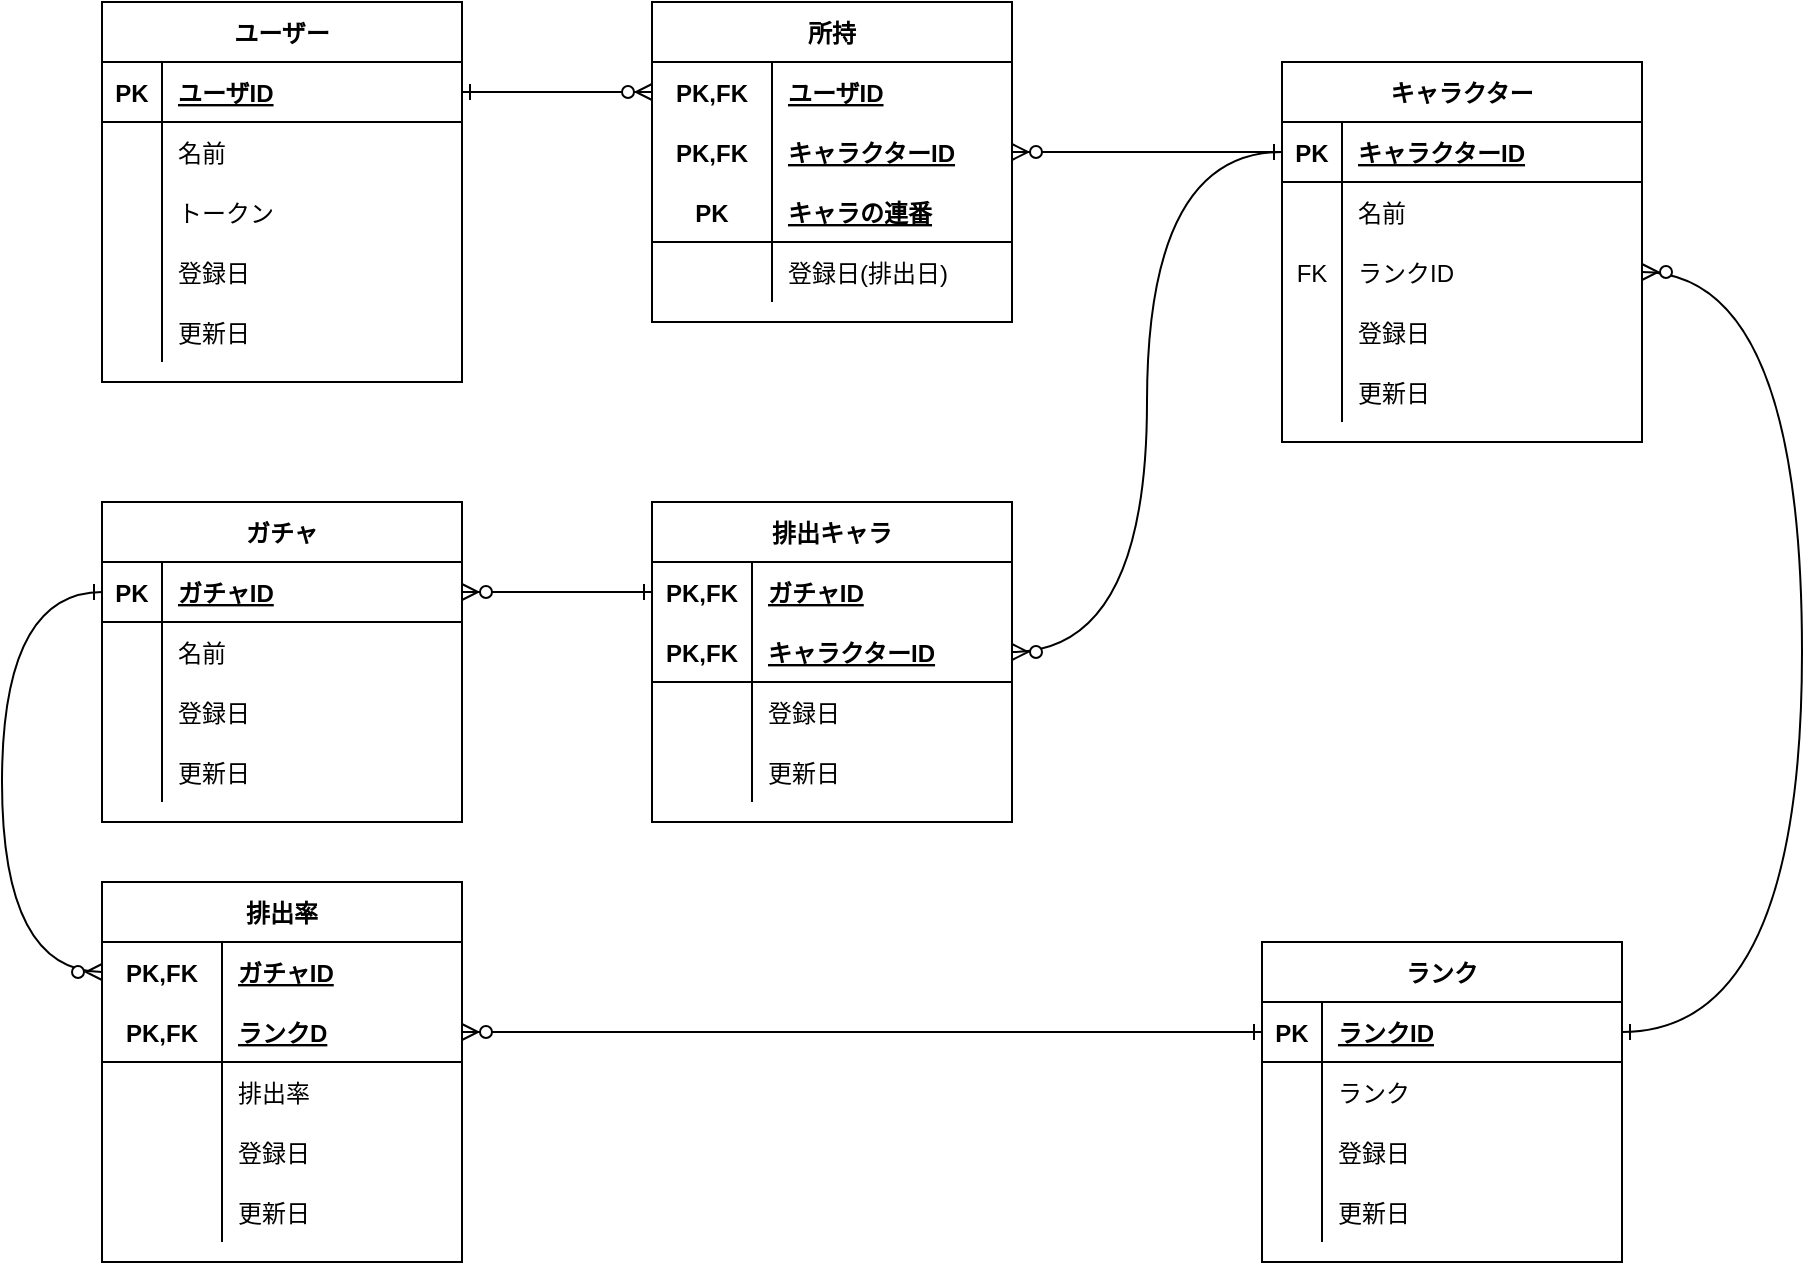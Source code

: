 <mxfile version="14.4.2" type="device"><diagram id="UjFLL_3jfstqRjDOsYas" name="ページ1"><mxGraphModel dx="1298" dy="809" grid="1" gridSize="10" guides="1" tooltips="1" connect="1" arrows="1" fold="1" page="1" pageScale="1" pageWidth="1169" pageHeight="827" math="0" shadow="0"><root><mxCell id="0"/><mxCell id="1" parent="0"/><mxCell id="awqBpFggMvBeQl6r3QFb-1" value="ユーザー" style="shape=table;startSize=30;container=1;collapsible=1;childLayout=tableLayout;fixedRows=1;rowLines=0;fontStyle=1;align=center;resizeLast=1;" parent="1" vertex="1"><mxGeometry x="130" y="70" width="180" height="190" as="geometry"/></mxCell><mxCell id="awqBpFggMvBeQl6r3QFb-2" value="" style="shape=partialRectangle;collapsible=0;dropTarget=0;pointerEvents=0;fillColor=none;top=0;left=0;bottom=1;right=0;points=[[0,0.5],[1,0.5]];portConstraint=eastwest;" parent="awqBpFggMvBeQl6r3QFb-1" vertex="1"><mxGeometry y="30" width="180" height="30" as="geometry"/></mxCell><mxCell id="awqBpFggMvBeQl6r3QFb-3" value="PK" style="shape=partialRectangle;connectable=0;fillColor=none;top=0;left=0;bottom=0;right=0;fontStyle=1;overflow=hidden;" parent="awqBpFggMvBeQl6r3QFb-2" vertex="1"><mxGeometry width="30" height="30" as="geometry"/></mxCell><mxCell id="awqBpFggMvBeQl6r3QFb-4" value="ユーザID" style="shape=partialRectangle;connectable=0;fillColor=none;top=0;left=0;bottom=0;right=0;align=left;spacingLeft=6;fontStyle=5;overflow=hidden;" parent="awqBpFggMvBeQl6r3QFb-2" vertex="1"><mxGeometry x="30" width="150" height="30" as="geometry"/></mxCell><mxCell id="awqBpFggMvBeQl6r3QFb-5" value="" style="shape=partialRectangle;collapsible=0;dropTarget=0;pointerEvents=0;fillColor=none;top=0;left=0;bottom=0;right=0;points=[[0,0.5],[1,0.5]];portConstraint=eastwest;" parent="awqBpFggMvBeQl6r3QFb-1" vertex="1"><mxGeometry y="60" width="180" height="30" as="geometry"/></mxCell><mxCell id="awqBpFggMvBeQl6r3QFb-6" value="" style="shape=partialRectangle;connectable=0;fillColor=none;top=0;left=0;bottom=0;right=0;editable=1;overflow=hidden;" parent="awqBpFggMvBeQl6r3QFb-5" vertex="1"><mxGeometry width="30" height="30" as="geometry"/></mxCell><mxCell id="awqBpFggMvBeQl6r3QFb-7" value="名前" style="shape=partialRectangle;connectable=0;fillColor=none;top=0;left=0;bottom=0;right=0;align=left;spacingLeft=6;overflow=hidden;" parent="awqBpFggMvBeQl6r3QFb-5" vertex="1"><mxGeometry x="30" width="150" height="30" as="geometry"/></mxCell><mxCell id="awqBpFggMvBeQl6r3QFb-8" value="" style="shape=partialRectangle;collapsible=0;dropTarget=0;pointerEvents=0;fillColor=none;top=0;left=0;bottom=0;right=0;points=[[0,0.5],[1,0.5]];portConstraint=eastwest;" parent="awqBpFggMvBeQl6r3QFb-1" vertex="1"><mxGeometry y="90" width="180" height="30" as="geometry"/></mxCell><mxCell id="awqBpFggMvBeQl6r3QFb-9" value="" style="shape=partialRectangle;connectable=0;fillColor=none;top=0;left=0;bottom=0;right=0;editable=1;overflow=hidden;" parent="awqBpFggMvBeQl6r3QFb-8" vertex="1"><mxGeometry width="30" height="30" as="geometry"/></mxCell><mxCell id="awqBpFggMvBeQl6r3QFb-10" value="トークン" style="shape=partialRectangle;connectable=0;fillColor=none;top=0;left=0;bottom=0;right=0;align=left;spacingLeft=6;overflow=hidden;" parent="awqBpFggMvBeQl6r3QFb-8" vertex="1"><mxGeometry x="30" width="150" height="30" as="geometry"/></mxCell><mxCell id="awqBpFggMvBeQl6r3QFb-11" value="" style="shape=partialRectangle;collapsible=0;dropTarget=0;pointerEvents=0;fillColor=none;top=0;left=0;bottom=0;right=0;points=[[0,0.5],[1,0.5]];portConstraint=eastwest;" parent="awqBpFggMvBeQl6r3QFb-1" vertex="1"><mxGeometry y="120" width="180" height="30" as="geometry"/></mxCell><mxCell id="awqBpFggMvBeQl6r3QFb-12" value="" style="shape=partialRectangle;connectable=0;fillColor=none;top=0;left=0;bottom=0;right=0;editable=1;overflow=hidden;" parent="awqBpFggMvBeQl6r3QFb-11" vertex="1"><mxGeometry width="30" height="30" as="geometry"/></mxCell><mxCell id="awqBpFggMvBeQl6r3QFb-13" value="登録日" style="shape=partialRectangle;connectable=0;fillColor=none;top=0;left=0;bottom=0;right=0;align=left;spacingLeft=6;overflow=hidden;" parent="awqBpFggMvBeQl6r3QFb-11" vertex="1"><mxGeometry x="30" width="150" height="30" as="geometry"/></mxCell><mxCell id="awqBpFggMvBeQl6r3QFb-14" style="shape=partialRectangle;collapsible=0;dropTarget=0;pointerEvents=0;fillColor=none;top=0;left=0;bottom=0;right=0;points=[[0,0.5],[1,0.5]];portConstraint=eastwest;" parent="awqBpFggMvBeQl6r3QFb-1" vertex="1"><mxGeometry y="150" width="180" height="30" as="geometry"/></mxCell><mxCell id="awqBpFggMvBeQl6r3QFb-15" style="shape=partialRectangle;connectable=0;fillColor=none;top=0;left=0;bottom=0;right=0;editable=1;overflow=hidden;" parent="awqBpFggMvBeQl6r3QFb-14" vertex="1"><mxGeometry width="30" height="30" as="geometry"/></mxCell><mxCell id="awqBpFggMvBeQl6r3QFb-16" value="更新日" style="shape=partialRectangle;connectable=0;fillColor=none;top=0;left=0;bottom=0;right=0;align=left;spacingLeft=6;overflow=hidden;" parent="awqBpFggMvBeQl6r3QFb-14" vertex="1"><mxGeometry x="30" width="150" height="30" as="geometry"/></mxCell><mxCell id="awqBpFggMvBeQl6r3QFb-17" value="キャラクター" style="shape=table;startSize=30;container=1;collapsible=1;childLayout=tableLayout;fixedRows=1;rowLines=0;fontStyle=1;align=center;resizeLast=1;" parent="1" vertex="1"><mxGeometry x="720" y="100" width="180" height="190" as="geometry"/></mxCell><mxCell id="awqBpFggMvBeQl6r3QFb-18" value="" style="shape=partialRectangle;collapsible=0;dropTarget=0;pointerEvents=0;fillColor=none;top=0;left=0;bottom=1;right=0;points=[[0,0.5],[1,0.5]];portConstraint=eastwest;" parent="awqBpFggMvBeQl6r3QFb-17" vertex="1"><mxGeometry y="30" width="180" height="30" as="geometry"/></mxCell><mxCell id="awqBpFggMvBeQl6r3QFb-19" value="PK" style="shape=partialRectangle;connectable=0;fillColor=none;top=0;left=0;bottom=0;right=0;fontStyle=1;overflow=hidden;" parent="awqBpFggMvBeQl6r3QFb-18" vertex="1"><mxGeometry width="30" height="30" as="geometry"/></mxCell><mxCell id="awqBpFggMvBeQl6r3QFb-20" value="キャラクターID" style="shape=partialRectangle;connectable=0;fillColor=none;top=0;left=0;bottom=0;right=0;align=left;spacingLeft=6;fontStyle=5;overflow=hidden;" parent="awqBpFggMvBeQl6r3QFb-18" vertex="1"><mxGeometry x="30" width="150" height="30" as="geometry"/></mxCell><mxCell id="awqBpFggMvBeQl6r3QFb-21" value="" style="shape=partialRectangle;collapsible=0;dropTarget=0;pointerEvents=0;fillColor=none;top=0;left=0;bottom=0;right=0;points=[[0,0.5],[1,0.5]];portConstraint=eastwest;" parent="awqBpFggMvBeQl6r3QFb-17" vertex="1"><mxGeometry y="60" width="180" height="30" as="geometry"/></mxCell><mxCell id="awqBpFggMvBeQl6r3QFb-22" value="" style="shape=partialRectangle;connectable=0;fillColor=none;top=0;left=0;bottom=0;right=0;editable=1;overflow=hidden;" parent="awqBpFggMvBeQl6r3QFb-21" vertex="1"><mxGeometry width="30" height="30" as="geometry"/></mxCell><mxCell id="awqBpFggMvBeQl6r3QFb-23" value="名前" style="shape=partialRectangle;connectable=0;fillColor=none;top=0;left=0;bottom=0;right=0;align=left;spacingLeft=6;overflow=hidden;" parent="awqBpFggMvBeQl6r3QFb-21" vertex="1"><mxGeometry x="30" width="150" height="30" as="geometry"/></mxCell><mxCell id="08qUXL0vPYiBw3QKc52U-14" style="shape=partialRectangle;collapsible=0;dropTarget=0;pointerEvents=0;fillColor=none;top=0;left=0;bottom=0;right=0;points=[[0,0.5],[1,0.5]];portConstraint=eastwest;" parent="awqBpFggMvBeQl6r3QFb-17" vertex="1"><mxGeometry y="90" width="180" height="30" as="geometry"/></mxCell><mxCell id="08qUXL0vPYiBw3QKc52U-15" value="FK" style="shape=partialRectangle;connectable=0;fillColor=none;top=0;left=0;bottom=0;right=0;editable=1;overflow=hidden;" parent="08qUXL0vPYiBw3QKc52U-14" vertex="1"><mxGeometry width="30" height="30" as="geometry"/></mxCell><mxCell id="08qUXL0vPYiBw3QKc52U-16" value="ランクID" style="shape=partialRectangle;connectable=0;fillColor=none;top=0;left=0;bottom=0;right=0;align=left;spacingLeft=6;overflow=hidden;" parent="08qUXL0vPYiBw3QKc52U-14" vertex="1"><mxGeometry x="30" width="150" height="30" as="geometry"/></mxCell><mxCell id="awqBpFggMvBeQl6r3QFb-27" value="" style="shape=partialRectangle;collapsible=0;dropTarget=0;pointerEvents=0;fillColor=none;top=0;left=0;bottom=0;right=0;points=[[0,0.5],[1,0.5]];portConstraint=eastwest;" parent="awqBpFggMvBeQl6r3QFb-17" vertex="1"><mxGeometry y="120" width="180" height="30" as="geometry"/></mxCell><mxCell id="awqBpFggMvBeQl6r3QFb-28" value="" style="shape=partialRectangle;connectable=0;fillColor=none;top=0;left=0;bottom=0;right=0;editable=1;overflow=hidden;" parent="awqBpFggMvBeQl6r3QFb-27" vertex="1"><mxGeometry width="30" height="30" as="geometry"/></mxCell><mxCell id="awqBpFggMvBeQl6r3QFb-29" value="登録日" style="shape=partialRectangle;connectable=0;fillColor=none;top=0;left=0;bottom=0;right=0;align=left;spacingLeft=6;overflow=hidden;" parent="awqBpFggMvBeQl6r3QFb-27" vertex="1"><mxGeometry x="30" width="150" height="30" as="geometry"/></mxCell><mxCell id="awqBpFggMvBeQl6r3QFb-30" style="shape=partialRectangle;collapsible=0;dropTarget=0;pointerEvents=0;fillColor=none;top=0;left=0;bottom=0;right=0;points=[[0,0.5],[1,0.5]];portConstraint=eastwest;" parent="awqBpFggMvBeQl6r3QFb-17" vertex="1"><mxGeometry y="150" width="180" height="30" as="geometry"/></mxCell><mxCell id="awqBpFggMvBeQl6r3QFb-31" style="shape=partialRectangle;connectable=0;fillColor=none;top=0;left=0;bottom=0;right=0;editable=1;overflow=hidden;" parent="awqBpFggMvBeQl6r3QFb-30" vertex="1"><mxGeometry width="30" height="30" as="geometry"/></mxCell><mxCell id="awqBpFggMvBeQl6r3QFb-32" value="更新日" style="shape=partialRectangle;connectable=0;fillColor=none;top=0;left=0;bottom=0;right=0;align=left;spacingLeft=6;overflow=hidden;" parent="awqBpFggMvBeQl6r3QFb-30" vertex="1"><mxGeometry x="30" width="150" height="30" as="geometry"/></mxCell><mxCell id="awqBpFggMvBeQl6r3QFb-59" value="所持" style="shape=table;startSize=30;container=1;collapsible=1;childLayout=tableLayout;fixedRows=1;rowLines=0;fontStyle=1;align=center;resizeLast=1;" parent="1" vertex="1"><mxGeometry x="405" y="70" width="180" height="160" as="geometry"/></mxCell><mxCell id="awqBpFggMvBeQl6r3QFb-60" value="" style="shape=partialRectangle;collapsible=0;dropTarget=0;pointerEvents=0;fillColor=none;top=0;left=0;bottom=0;right=0;points=[[0,0.5],[1,0.5]];portConstraint=eastwest;" parent="awqBpFggMvBeQl6r3QFb-59" vertex="1"><mxGeometry y="30" width="180" height="30" as="geometry"/></mxCell><mxCell id="awqBpFggMvBeQl6r3QFb-61" value="PK,FK" style="shape=partialRectangle;connectable=0;fillColor=none;top=0;left=0;bottom=0;right=0;fontStyle=1;overflow=hidden;" parent="awqBpFggMvBeQl6r3QFb-60" vertex="1"><mxGeometry width="60" height="30" as="geometry"/></mxCell><mxCell id="awqBpFggMvBeQl6r3QFb-62" value="ユーザID" style="shape=partialRectangle;connectable=0;fillColor=none;top=0;left=0;bottom=0;right=0;align=left;spacingLeft=6;fontStyle=5;overflow=hidden;" parent="awqBpFggMvBeQl6r3QFb-60" vertex="1"><mxGeometry x="60" width="120" height="30" as="geometry"/></mxCell><mxCell id="awqBpFggMvBeQl6r3QFb-63" value="" style="shape=partialRectangle;collapsible=0;dropTarget=0;pointerEvents=0;fillColor=none;top=0;left=0;bottom=1;right=0;points=[[0,0.5],[1,0.5]];portConstraint=eastwest;strokeColor=none;" parent="awqBpFggMvBeQl6r3QFb-59" vertex="1"><mxGeometry y="60" width="180" height="30" as="geometry"/></mxCell><mxCell id="awqBpFggMvBeQl6r3QFb-64" value="PK,FK" style="shape=partialRectangle;connectable=0;fillColor=none;top=0;left=0;bottom=0;right=0;fontStyle=1;overflow=hidden;" parent="awqBpFggMvBeQl6r3QFb-63" vertex="1"><mxGeometry width="60" height="30" as="geometry"/></mxCell><mxCell id="awqBpFggMvBeQl6r3QFb-65" value="キャラクターID" style="shape=partialRectangle;connectable=0;fillColor=none;top=0;left=0;bottom=0;right=0;align=left;spacingLeft=6;fontStyle=5;overflow=hidden;" parent="awqBpFggMvBeQl6r3QFb-63" vertex="1"><mxGeometry x="60" width="120" height="30" as="geometry"/></mxCell><mxCell id="awqBpFggMvBeQl6r3QFb-72" style="shape=partialRectangle;collapsible=0;dropTarget=0;pointerEvents=0;fillColor=none;top=0;left=0;bottom=1;right=0;points=[[0,0.5],[1,0.5]];portConstraint=eastwest;" parent="awqBpFggMvBeQl6r3QFb-59" vertex="1"><mxGeometry y="90" width="180" height="30" as="geometry"/></mxCell><mxCell id="awqBpFggMvBeQl6r3QFb-73" value="PK" style="shape=partialRectangle;connectable=0;fillColor=none;top=0;left=0;bottom=0;right=0;fontStyle=1;overflow=hidden;" parent="awqBpFggMvBeQl6r3QFb-72" vertex="1"><mxGeometry width="60" height="30" as="geometry"/></mxCell><mxCell id="awqBpFggMvBeQl6r3QFb-74" value="キャラの連番" style="shape=partialRectangle;connectable=0;fillColor=none;top=0;left=0;bottom=0;right=0;align=left;spacingLeft=6;fontStyle=5;overflow=hidden;" parent="awqBpFggMvBeQl6r3QFb-72" vertex="1"><mxGeometry x="60" width="120" height="30" as="geometry"/></mxCell><mxCell id="awqBpFggMvBeQl6r3QFb-66" value="" style="shape=partialRectangle;collapsible=0;dropTarget=0;pointerEvents=0;fillColor=none;top=0;left=0;bottom=0;right=0;points=[[0,0.5],[1,0.5]];portConstraint=eastwest;" parent="awqBpFggMvBeQl6r3QFb-59" vertex="1"><mxGeometry y="120" width="180" height="30" as="geometry"/></mxCell><mxCell id="awqBpFggMvBeQl6r3QFb-67" value="" style="shape=partialRectangle;connectable=0;fillColor=none;top=0;left=0;bottom=0;right=0;editable=1;overflow=hidden;" parent="awqBpFggMvBeQl6r3QFb-66" vertex="1"><mxGeometry width="60" height="30" as="geometry"/></mxCell><mxCell id="awqBpFggMvBeQl6r3QFb-68" value="登録日(排出日)" style="shape=partialRectangle;connectable=0;fillColor=none;top=0;left=0;bottom=0;right=0;align=left;spacingLeft=6;overflow=hidden;" parent="awqBpFggMvBeQl6r3QFb-66" vertex="1"><mxGeometry x="60" width="120" height="30" as="geometry"/></mxCell><mxCell id="awqBpFggMvBeQl6r3QFb-75" style="edgeStyle=orthogonalEdgeStyle;rounded=0;orthogonalLoop=1;jettySize=auto;html=1;exitX=1;exitY=0.5;exitDx=0;exitDy=0;startArrow=ERone;startFill=0;endArrow=ERzeroToMany;endFill=1;curved=1;" parent="1" source="awqBpFggMvBeQl6r3QFb-2" target="awqBpFggMvBeQl6r3QFb-60" edge="1"><mxGeometry relative="1" as="geometry"/></mxCell><mxCell id="awqBpFggMvBeQl6r3QFb-76" style="edgeStyle=orthogonalEdgeStyle;rounded=0;orthogonalLoop=1;jettySize=auto;html=1;exitX=0;exitY=0.5;exitDx=0;exitDy=0;startArrow=ERone;startFill=0;endArrow=ERzeroToMany;endFill=1;curved=1;" parent="1" source="awqBpFggMvBeQl6r3QFb-18" target="awqBpFggMvBeQl6r3QFb-63" edge="1"><mxGeometry relative="1" as="geometry"/></mxCell><mxCell id="aWGRwWVJlMxsolVxQe6W-2" value="排出率" style="shape=table;startSize=30;container=1;collapsible=1;childLayout=tableLayout;fixedRows=1;rowLines=0;fontStyle=1;align=center;resizeLast=1;" parent="1" vertex="1"><mxGeometry x="130" y="510" width="180" height="190" as="geometry"/></mxCell><mxCell id="aWGRwWVJlMxsolVxQe6W-3" value="" style="shape=partialRectangle;collapsible=0;dropTarget=0;pointerEvents=0;fillColor=none;top=0;left=0;bottom=0;right=0;points=[[0,0.5],[1,0.5]];portConstraint=eastwest;" parent="aWGRwWVJlMxsolVxQe6W-2" vertex="1"><mxGeometry y="30" width="180" height="30" as="geometry"/></mxCell><mxCell id="aWGRwWVJlMxsolVxQe6W-4" value="PK,FK" style="shape=partialRectangle;connectable=0;fillColor=none;top=0;left=0;bottom=0;right=0;fontStyle=1;overflow=hidden;" parent="aWGRwWVJlMxsolVxQe6W-3" vertex="1"><mxGeometry width="60" height="30" as="geometry"/></mxCell><mxCell id="aWGRwWVJlMxsolVxQe6W-5" value="ガチャID" style="shape=partialRectangle;connectable=0;fillColor=none;top=0;left=0;bottom=0;right=0;align=left;spacingLeft=6;fontStyle=5;overflow=hidden;" parent="aWGRwWVJlMxsolVxQe6W-3" vertex="1"><mxGeometry x="60" width="120" height="30" as="geometry"/></mxCell><mxCell id="aWGRwWVJlMxsolVxQe6W-6" value="" style="shape=partialRectangle;collapsible=0;dropTarget=0;pointerEvents=0;fillColor=none;top=0;left=0;bottom=1;right=0;points=[[0,0.5],[1,0.5]];portConstraint=eastwest;" parent="aWGRwWVJlMxsolVxQe6W-2" vertex="1"><mxGeometry y="60" width="180" height="30" as="geometry"/></mxCell><mxCell id="aWGRwWVJlMxsolVxQe6W-7" value="PK,FK" style="shape=partialRectangle;connectable=0;fillColor=none;top=0;left=0;bottom=0;right=0;fontStyle=1;overflow=hidden;" parent="aWGRwWVJlMxsolVxQe6W-6" vertex="1"><mxGeometry width="60" height="30" as="geometry"/></mxCell><mxCell id="aWGRwWVJlMxsolVxQe6W-8" value="ランクD" style="shape=partialRectangle;connectable=0;fillColor=none;top=0;left=0;bottom=0;right=0;align=left;spacingLeft=6;fontStyle=5;overflow=hidden;" parent="aWGRwWVJlMxsolVxQe6W-6" vertex="1"><mxGeometry x="60" width="120" height="30" as="geometry"/></mxCell><mxCell id="aWGRwWVJlMxsolVxQe6W-9" value="" style="shape=partialRectangle;collapsible=0;dropTarget=0;pointerEvents=0;fillColor=none;top=0;left=0;bottom=0;right=0;points=[[0,0.5],[1,0.5]];portConstraint=eastwest;" parent="aWGRwWVJlMxsolVxQe6W-2" vertex="1"><mxGeometry y="90" width="180" height="30" as="geometry"/></mxCell><mxCell id="aWGRwWVJlMxsolVxQe6W-10" value="" style="shape=partialRectangle;connectable=0;fillColor=none;top=0;left=0;bottom=0;right=0;editable=1;overflow=hidden;" parent="aWGRwWVJlMxsolVxQe6W-9" vertex="1"><mxGeometry width="60" height="30" as="geometry"/></mxCell><mxCell id="aWGRwWVJlMxsolVxQe6W-11" value="排出率" style="shape=partialRectangle;connectable=0;fillColor=none;top=0;left=0;bottom=0;right=0;align=left;spacingLeft=6;overflow=hidden;" parent="aWGRwWVJlMxsolVxQe6W-9" vertex="1"><mxGeometry x="60" width="120" height="30" as="geometry"/></mxCell><mxCell id="aWGRwWVJlMxsolVxQe6W-47" style="shape=partialRectangle;collapsible=0;dropTarget=0;pointerEvents=0;fillColor=none;top=0;left=0;bottom=0;right=0;points=[[0,0.5],[1,0.5]];portConstraint=eastwest;" parent="aWGRwWVJlMxsolVxQe6W-2" vertex="1"><mxGeometry y="120" width="180" height="30" as="geometry"/></mxCell><mxCell id="aWGRwWVJlMxsolVxQe6W-48" style="shape=partialRectangle;connectable=0;fillColor=none;top=0;left=0;bottom=0;right=0;editable=1;overflow=hidden;" parent="aWGRwWVJlMxsolVxQe6W-47" vertex="1"><mxGeometry width="60" height="30" as="geometry"/></mxCell><mxCell id="aWGRwWVJlMxsolVxQe6W-49" value="登録日" style="shape=partialRectangle;connectable=0;fillColor=none;top=0;left=0;bottom=0;right=0;align=left;spacingLeft=6;overflow=hidden;" parent="aWGRwWVJlMxsolVxQe6W-47" vertex="1"><mxGeometry x="60" width="120" height="30" as="geometry"/></mxCell><mxCell id="aWGRwWVJlMxsolVxQe6W-50" style="shape=partialRectangle;collapsible=0;dropTarget=0;pointerEvents=0;fillColor=none;top=0;left=0;bottom=0;right=0;points=[[0,0.5],[1,0.5]];portConstraint=eastwest;" parent="aWGRwWVJlMxsolVxQe6W-2" vertex="1"><mxGeometry y="150" width="180" height="30" as="geometry"/></mxCell><mxCell id="aWGRwWVJlMxsolVxQe6W-51" style="shape=partialRectangle;connectable=0;fillColor=none;top=0;left=0;bottom=0;right=0;editable=1;overflow=hidden;" parent="aWGRwWVJlMxsolVxQe6W-50" vertex="1"><mxGeometry width="60" height="30" as="geometry"/></mxCell><mxCell id="aWGRwWVJlMxsolVxQe6W-52" value="更新日" style="shape=partialRectangle;connectable=0;fillColor=none;top=0;left=0;bottom=0;right=0;align=left;spacingLeft=6;overflow=hidden;" parent="aWGRwWVJlMxsolVxQe6W-50" vertex="1"><mxGeometry x="60" width="120" height="30" as="geometry"/></mxCell><mxCell id="aWGRwWVJlMxsolVxQe6W-29" value="ガチャ" style="shape=table;startSize=30;container=1;collapsible=1;childLayout=tableLayout;fixedRows=1;rowLines=0;fontStyle=1;align=center;resizeLast=1;" parent="1" vertex="1"><mxGeometry x="130" y="320" width="180" height="160" as="geometry"/></mxCell><mxCell id="aWGRwWVJlMxsolVxQe6W-30" value="" style="shape=partialRectangle;collapsible=0;dropTarget=0;pointerEvents=0;fillColor=none;top=0;left=0;bottom=1;right=0;points=[[0,0.5],[1,0.5]];portConstraint=eastwest;" parent="aWGRwWVJlMxsolVxQe6W-29" vertex="1"><mxGeometry y="30" width="180" height="30" as="geometry"/></mxCell><mxCell id="aWGRwWVJlMxsolVxQe6W-31" value="PK" style="shape=partialRectangle;connectable=0;fillColor=none;top=0;left=0;bottom=0;right=0;fontStyle=1;overflow=hidden;" parent="aWGRwWVJlMxsolVxQe6W-30" vertex="1"><mxGeometry width="30" height="30" as="geometry"/></mxCell><mxCell id="aWGRwWVJlMxsolVxQe6W-32" value="ガチャID" style="shape=partialRectangle;connectable=0;fillColor=none;top=0;left=0;bottom=0;right=0;align=left;spacingLeft=6;fontStyle=5;overflow=hidden;" parent="aWGRwWVJlMxsolVxQe6W-30" vertex="1"><mxGeometry x="30" width="150" height="30" as="geometry"/></mxCell><mxCell id="aWGRwWVJlMxsolVxQe6W-33" value="" style="shape=partialRectangle;collapsible=0;dropTarget=0;pointerEvents=0;fillColor=none;top=0;left=0;bottom=0;right=0;points=[[0,0.5],[1,0.5]];portConstraint=eastwest;" parent="aWGRwWVJlMxsolVxQe6W-29" vertex="1"><mxGeometry y="60" width="180" height="30" as="geometry"/></mxCell><mxCell id="aWGRwWVJlMxsolVxQe6W-34" value="" style="shape=partialRectangle;connectable=0;fillColor=none;top=0;left=0;bottom=0;right=0;editable=1;overflow=hidden;" parent="aWGRwWVJlMxsolVxQe6W-33" vertex="1"><mxGeometry width="30" height="30" as="geometry"/></mxCell><mxCell id="aWGRwWVJlMxsolVxQe6W-35" value="名前" style="shape=partialRectangle;connectable=0;fillColor=none;top=0;left=0;bottom=0;right=0;align=left;spacingLeft=6;overflow=hidden;" parent="aWGRwWVJlMxsolVxQe6W-33" vertex="1"><mxGeometry x="30" width="150" height="30" as="geometry"/></mxCell><mxCell id="aWGRwWVJlMxsolVxQe6W-36" value="" style="shape=partialRectangle;collapsible=0;dropTarget=0;pointerEvents=0;fillColor=none;top=0;left=0;bottom=0;right=0;points=[[0,0.5],[1,0.5]];portConstraint=eastwest;" parent="aWGRwWVJlMxsolVxQe6W-29" vertex="1"><mxGeometry y="90" width="180" height="30" as="geometry"/></mxCell><mxCell id="aWGRwWVJlMxsolVxQe6W-37" value="" style="shape=partialRectangle;connectable=0;fillColor=none;top=0;left=0;bottom=0;right=0;editable=1;overflow=hidden;" parent="aWGRwWVJlMxsolVxQe6W-36" vertex="1"><mxGeometry width="30" height="30" as="geometry"/></mxCell><mxCell id="aWGRwWVJlMxsolVxQe6W-38" value="登録日" style="shape=partialRectangle;connectable=0;fillColor=none;top=0;left=0;bottom=0;right=0;align=left;spacingLeft=6;overflow=hidden;" parent="aWGRwWVJlMxsolVxQe6W-36" vertex="1"><mxGeometry x="30" width="150" height="30" as="geometry"/></mxCell><mxCell id="aWGRwWVJlMxsolVxQe6W-53" style="shape=partialRectangle;collapsible=0;dropTarget=0;pointerEvents=0;fillColor=none;top=0;left=0;bottom=0;right=0;points=[[0,0.5],[1,0.5]];portConstraint=eastwest;" parent="aWGRwWVJlMxsolVxQe6W-29" vertex="1"><mxGeometry y="120" width="180" height="30" as="geometry"/></mxCell><mxCell id="aWGRwWVJlMxsolVxQe6W-54" style="shape=partialRectangle;connectable=0;fillColor=none;top=0;left=0;bottom=0;right=0;editable=1;overflow=hidden;" parent="aWGRwWVJlMxsolVxQe6W-53" vertex="1"><mxGeometry width="30" height="30" as="geometry"/></mxCell><mxCell id="aWGRwWVJlMxsolVxQe6W-55" value="更新日" style="shape=partialRectangle;connectable=0;fillColor=none;top=0;left=0;bottom=0;right=0;align=left;spacingLeft=6;overflow=hidden;" parent="aWGRwWVJlMxsolVxQe6W-53" vertex="1"><mxGeometry x="30" width="150" height="30" as="geometry"/></mxCell><mxCell id="08qUXL0vPYiBw3QKc52U-1" value="ランク" style="shape=table;startSize=30;container=1;collapsible=1;childLayout=tableLayout;fixedRows=1;rowLines=0;fontStyle=1;align=center;resizeLast=1;" parent="1" vertex="1"><mxGeometry x="710" y="540" width="180" height="160" as="geometry"/></mxCell><mxCell id="08qUXL0vPYiBw3QKc52U-2" value="" style="shape=partialRectangle;collapsible=0;dropTarget=0;pointerEvents=0;fillColor=none;top=0;left=0;bottom=1;right=0;points=[[0,0.5],[1,0.5]];portConstraint=eastwest;" parent="08qUXL0vPYiBw3QKc52U-1" vertex="1"><mxGeometry y="30" width="180" height="30" as="geometry"/></mxCell><mxCell id="08qUXL0vPYiBw3QKc52U-3" value="PK" style="shape=partialRectangle;connectable=0;fillColor=none;top=0;left=0;bottom=0;right=0;fontStyle=1;overflow=hidden;" parent="08qUXL0vPYiBw3QKc52U-2" vertex="1"><mxGeometry width="30" height="30" as="geometry"/></mxCell><mxCell id="08qUXL0vPYiBw3QKc52U-4" value="ランクID" style="shape=partialRectangle;connectable=0;fillColor=none;top=0;left=0;bottom=0;right=0;align=left;spacingLeft=6;fontStyle=5;overflow=hidden;" parent="08qUXL0vPYiBw3QKc52U-2" vertex="1"><mxGeometry x="30" width="150" height="30" as="geometry"/></mxCell><mxCell id="08qUXL0vPYiBw3QKc52U-5" value="" style="shape=partialRectangle;collapsible=0;dropTarget=0;pointerEvents=0;fillColor=none;top=0;left=0;bottom=0;right=0;points=[[0,0.5],[1,0.5]];portConstraint=eastwest;" parent="08qUXL0vPYiBw3QKc52U-1" vertex="1"><mxGeometry y="60" width="180" height="30" as="geometry"/></mxCell><mxCell id="08qUXL0vPYiBw3QKc52U-6" value="" style="shape=partialRectangle;connectable=0;fillColor=none;top=0;left=0;bottom=0;right=0;editable=1;overflow=hidden;" parent="08qUXL0vPYiBw3QKc52U-5" vertex="1"><mxGeometry width="30" height="30" as="geometry"/></mxCell><mxCell id="08qUXL0vPYiBw3QKc52U-7" value="ランク" style="shape=partialRectangle;connectable=0;fillColor=none;top=0;left=0;bottom=0;right=0;align=left;spacingLeft=6;overflow=hidden;" parent="08qUXL0vPYiBw3QKc52U-5" vertex="1"><mxGeometry x="30" width="150" height="30" as="geometry"/></mxCell><mxCell id="08qUXL0vPYiBw3QKc52U-8" value="" style="shape=partialRectangle;collapsible=0;dropTarget=0;pointerEvents=0;fillColor=none;top=0;left=0;bottom=0;right=0;points=[[0,0.5],[1,0.5]];portConstraint=eastwest;" parent="08qUXL0vPYiBw3QKc52U-1" vertex="1"><mxGeometry y="90" width="180" height="30" as="geometry"/></mxCell><mxCell id="08qUXL0vPYiBw3QKc52U-9" value="" style="shape=partialRectangle;connectable=0;fillColor=none;top=0;left=0;bottom=0;right=0;editable=1;overflow=hidden;" parent="08qUXL0vPYiBw3QKc52U-8" vertex="1"><mxGeometry width="30" height="30" as="geometry"/></mxCell><mxCell id="08qUXL0vPYiBw3QKc52U-10" value="登録日" style="shape=partialRectangle;connectable=0;fillColor=none;top=0;left=0;bottom=0;right=0;align=left;spacingLeft=6;overflow=hidden;" parent="08qUXL0vPYiBw3QKc52U-8" vertex="1"><mxGeometry x="30" width="150" height="30" as="geometry"/></mxCell><mxCell id="08qUXL0vPYiBw3QKc52U-11" value="" style="shape=partialRectangle;collapsible=0;dropTarget=0;pointerEvents=0;fillColor=none;top=0;left=0;bottom=0;right=0;points=[[0,0.5],[1,0.5]];portConstraint=eastwest;" parent="08qUXL0vPYiBw3QKc52U-1" vertex="1"><mxGeometry y="120" width="180" height="30" as="geometry"/></mxCell><mxCell id="08qUXL0vPYiBw3QKc52U-12" value="" style="shape=partialRectangle;connectable=0;fillColor=none;top=0;left=0;bottom=0;right=0;editable=1;overflow=hidden;" parent="08qUXL0vPYiBw3QKc52U-11" vertex="1"><mxGeometry width="30" height="30" as="geometry"/></mxCell><mxCell id="08qUXL0vPYiBw3QKc52U-13" value="更新日" style="shape=partialRectangle;connectable=0;fillColor=none;top=0;left=0;bottom=0;right=0;align=left;spacingLeft=6;overflow=hidden;" parent="08qUXL0vPYiBw3QKc52U-11" vertex="1"><mxGeometry x="30" width="150" height="30" as="geometry"/></mxCell><mxCell id="08qUXL0vPYiBw3QKc52U-17" style="edgeStyle=orthogonalEdgeStyle;rounded=0;orthogonalLoop=1;jettySize=auto;html=1;exitX=1;exitY=0.5;exitDx=0;exitDy=0;entryX=1;entryY=0.5;entryDx=0;entryDy=0;curved=1;endArrow=ERzeroToMany;endFill=1;startArrow=ERone;startFill=0;" parent="1" source="08qUXL0vPYiBw3QKc52U-2" target="08qUXL0vPYiBw3QKc52U-14" edge="1"><mxGeometry relative="1" as="geometry"><Array as="points"><mxPoint x="980" y="585"/><mxPoint x="980" y="205"/></Array></mxGeometry></mxCell><mxCell id="08qUXL0vPYiBw3QKc52U-18" style="edgeStyle=orthogonalEdgeStyle;curved=1;rounded=0;orthogonalLoop=1;jettySize=auto;html=1;entryX=1;entryY=0.5;entryDx=0;entryDy=0;startArrow=ERone;startFill=0;endArrow=ERzeroToMany;endFill=1;" parent="1" source="08qUXL0vPYiBw3QKc52U-2" target="aWGRwWVJlMxsolVxQe6W-6" edge="1"><mxGeometry relative="1" as="geometry"/></mxCell><mxCell id="08qUXL0vPYiBw3QKc52U-19" value="排出キャラ" style="shape=table;startSize=30;container=1;collapsible=1;childLayout=tableLayout;fixedRows=1;rowLines=0;fontStyle=1;align=center;resizeLast=1;" parent="1" vertex="1"><mxGeometry x="405" y="320" width="180" height="160" as="geometry"/></mxCell><mxCell id="08qUXL0vPYiBw3QKc52U-20" value="" style="shape=partialRectangle;collapsible=0;dropTarget=0;pointerEvents=0;fillColor=none;top=0;left=0;bottom=1;right=0;points=[[0,0.5],[1,0.5]];portConstraint=eastwest;strokeColor=none;" parent="08qUXL0vPYiBw3QKc52U-19" vertex="1"><mxGeometry y="30" width="180" height="30" as="geometry"/></mxCell><mxCell id="08qUXL0vPYiBw3QKc52U-21" value="PK,FK" style="shape=partialRectangle;connectable=0;fillColor=none;top=0;left=0;bottom=0;right=0;fontStyle=1;overflow=hidden;" parent="08qUXL0vPYiBw3QKc52U-20" vertex="1"><mxGeometry width="50" height="30" as="geometry"/></mxCell><mxCell id="08qUXL0vPYiBw3QKc52U-22" value="ガチャID" style="shape=partialRectangle;connectable=0;fillColor=none;top=0;left=0;bottom=0;right=0;align=left;spacingLeft=6;fontStyle=5;overflow=hidden;" parent="08qUXL0vPYiBw3QKc52U-20" vertex="1"><mxGeometry x="50" width="130" height="30" as="geometry"/></mxCell><mxCell id="08qUXL0vPYiBw3QKc52U-32" style="shape=partialRectangle;collapsible=0;dropTarget=0;pointerEvents=0;fillColor=none;top=0;left=0;bottom=1;right=0;points=[[0,0.5],[1,0.5]];portConstraint=eastwest;" parent="08qUXL0vPYiBw3QKc52U-19" vertex="1"><mxGeometry y="60" width="180" height="30" as="geometry"/></mxCell><mxCell id="08qUXL0vPYiBw3QKc52U-33" value="PK,FK" style="shape=partialRectangle;connectable=0;fillColor=none;top=0;left=0;bottom=0;right=0;fontStyle=1;overflow=hidden;" parent="08qUXL0vPYiBw3QKc52U-32" vertex="1"><mxGeometry width="50" height="30" as="geometry"/></mxCell><mxCell id="08qUXL0vPYiBw3QKc52U-34" value="キャラクターID" style="shape=partialRectangle;connectable=0;fillColor=none;top=0;left=0;bottom=0;right=0;align=left;spacingLeft=6;fontStyle=5;overflow=hidden;" parent="08qUXL0vPYiBw3QKc52U-32" vertex="1"><mxGeometry x="50" width="130" height="30" as="geometry"/></mxCell><mxCell id="08qUXL0vPYiBw3QKc52U-23" value="" style="shape=partialRectangle;collapsible=0;dropTarget=0;pointerEvents=0;fillColor=none;top=0;left=0;bottom=0;right=0;points=[[0,0.5],[1,0.5]];portConstraint=eastwest;" parent="08qUXL0vPYiBw3QKc52U-19" vertex="1"><mxGeometry y="90" width="180" height="30" as="geometry"/></mxCell><mxCell id="08qUXL0vPYiBw3QKc52U-24" value="" style="shape=partialRectangle;connectable=0;fillColor=none;top=0;left=0;bottom=0;right=0;editable=1;overflow=hidden;" parent="08qUXL0vPYiBw3QKc52U-23" vertex="1"><mxGeometry width="50" height="30" as="geometry"/></mxCell><mxCell id="08qUXL0vPYiBw3QKc52U-25" value="登録日" style="shape=partialRectangle;connectable=0;fillColor=none;top=0;left=0;bottom=0;right=0;align=left;spacingLeft=6;overflow=hidden;" parent="08qUXL0vPYiBw3QKc52U-23" vertex="1"><mxGeometry x="50" width="130" height="30" as="geometry"/></mxCell><mxCell id="08qUXL0vPYiBw3QKc52U-26" value="" style="shape=partialRectangle;collapsible=0;dropTarget=0;pointerEvents=0;fillColor=none;top=0;left=0;bottom=0;right=0;points=[[0,0.5],[1,0.5]];portConstraint=eastwest;" parent="08qUXL0vPYiBw3QKc52U-19" vertex="1"><mxGeometry y="120" width="180" height="30" as="geometry"/></mxCell><mxCell id="08qUXL0vPYiBw3QKc52U-27" value="" style="shape=partialRectangle;connectable=0;fillColor=none;top=0;left=0;bottom=0;right=0;editable=1;overflow=hidden;" parent="08qUXL0vPYiBw3QKc52U-26" vertex="1"><mxGeometry width="50" height="30" as="geometry"/></mxCell><mxCell id="08qUXL0vPYiBw3QKc52U-28" value="更新日" style="shape=partialRectangle;connectable=0;fillColor=none;top=0;left=0;bottom=0;right=0;align=left;spacingLeft=6;overflow=hidden;" parent="08qUXL0vPYiBw3QKc52U-26" vertex="1"><mxGeometry x="50" width="130" height="30" as="geometry"/></mxCell><mxCell id="08qUXL0vPYiBw3QKc52U-35" style="edgeStyle=orthogonalEdgeStyle;curved=1;rounded=0;orthogonalLoop=1;jettySize=auto;html=1;exitX=0;exitY=0.5;exitDx=0;exitDy=0;entryX=1;entryY=0.5;entryDx=0;entryDy=0;startArrow=ERone;startFill=0;endArrow=ERzeroToMany;endFill=1;" parent="1" source="08qUXL0vPYiBw3QKc52U-20" target="aWGRwWVJlMxsolVxQe6W-30" edge="1"><mxGeometry relative="1" as="geometry"/></mxCell><mxCell id="08qUXL0vPYiBw3QKc52U-36" style="edgeStyle=orthogonalEdgeStyle;curved=1;rounded=0;orthogonalLoop=1;jettySize=auto;html=1;exitX=0;exitY=0.5;exitDx=0;exitDy=0;entryX=1;entryY=0.5;entryDx=0;entryDy=0;startArrow=ERone;startFill=0;endArrow=ERzeroToMany;endFill=1;" parent="1" source="awqBpFggMvBeQl6r3QFb-18" target="08qUXL0vPYiBw3QKc52U-32" edge="1"><mxGeometry relative="1" as="geometry"/></mxCell><mxCell id="08qUXL0vPYiBw3QKc52U-37" style="edgeStyle=orthogonalEdgeStyle;curved=1;rounded=0;orthogonalLoop=1;jettySize=auto;html=1;exitX=0;exitY=0.5;exitDx=0;exitDy=0;entryX=0;entryY=0.5;entryDx=0;entryDy=0;startArrow=ERone;startFill=0;endArrow=ERzeroToMany;endFill=1;" parent="1" source="aWGRwWVJlMxsolVxQe6W-30" target="aWGRwWVJlMxsolVxQe6W-3" edge="1"><mxGeometry relative="1" as="geometry"><Array as="points"><mxPoint x="80" y="365"/><mxPoint x="80" y="555"/></Array></mxGeometry></mxCell></root></mxGraphModel></diagram></mxfile>